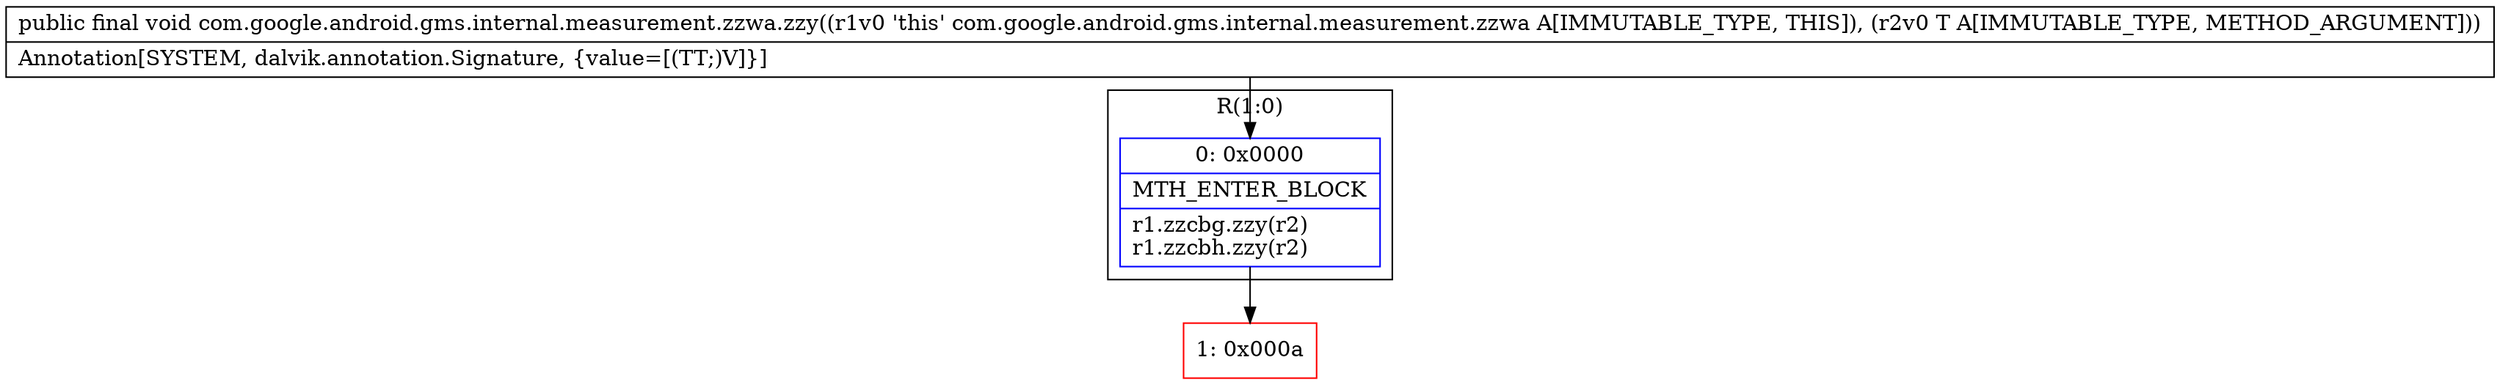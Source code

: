 digraph "CFG forcom.google.android.gms.internal.measurement.zzwa.zzy(Ljava\/lang\/Object;)V" {
subgraph cluster_Region_1217054246 {
label = "R(1:0)";
node [shape=record,color=blue];
Node_0 [shape=record,label="{0\:\ 0x0000|MTH_ENTER_BLOCK\l|r1.zzcbg.zzy(r2)\lr1.zzcbh.zzy(r2)\l}"];
}
Node_1 [shape=record,color=red,label="{1\:\ 0x000a}"];
MethodNode[shape=record,label="{public final void com.google.android.gms.internal.measurement.zzwa.zzy((r1v0 'this' com.google.android.gms.internal.measurement.zzwa A[IMMUTABLE_TYPE, THIS]), (r2v0 T A[IMMUTABLE_TYPE, METHOD_ARGUMENT]))  | Annotation[SYSTEM, dalvik.annotation.Signature, \{value=[(TT;)V]\}]\l}"];
MethodNode -> Node_0;
Node_0 -> Node_1;
}

